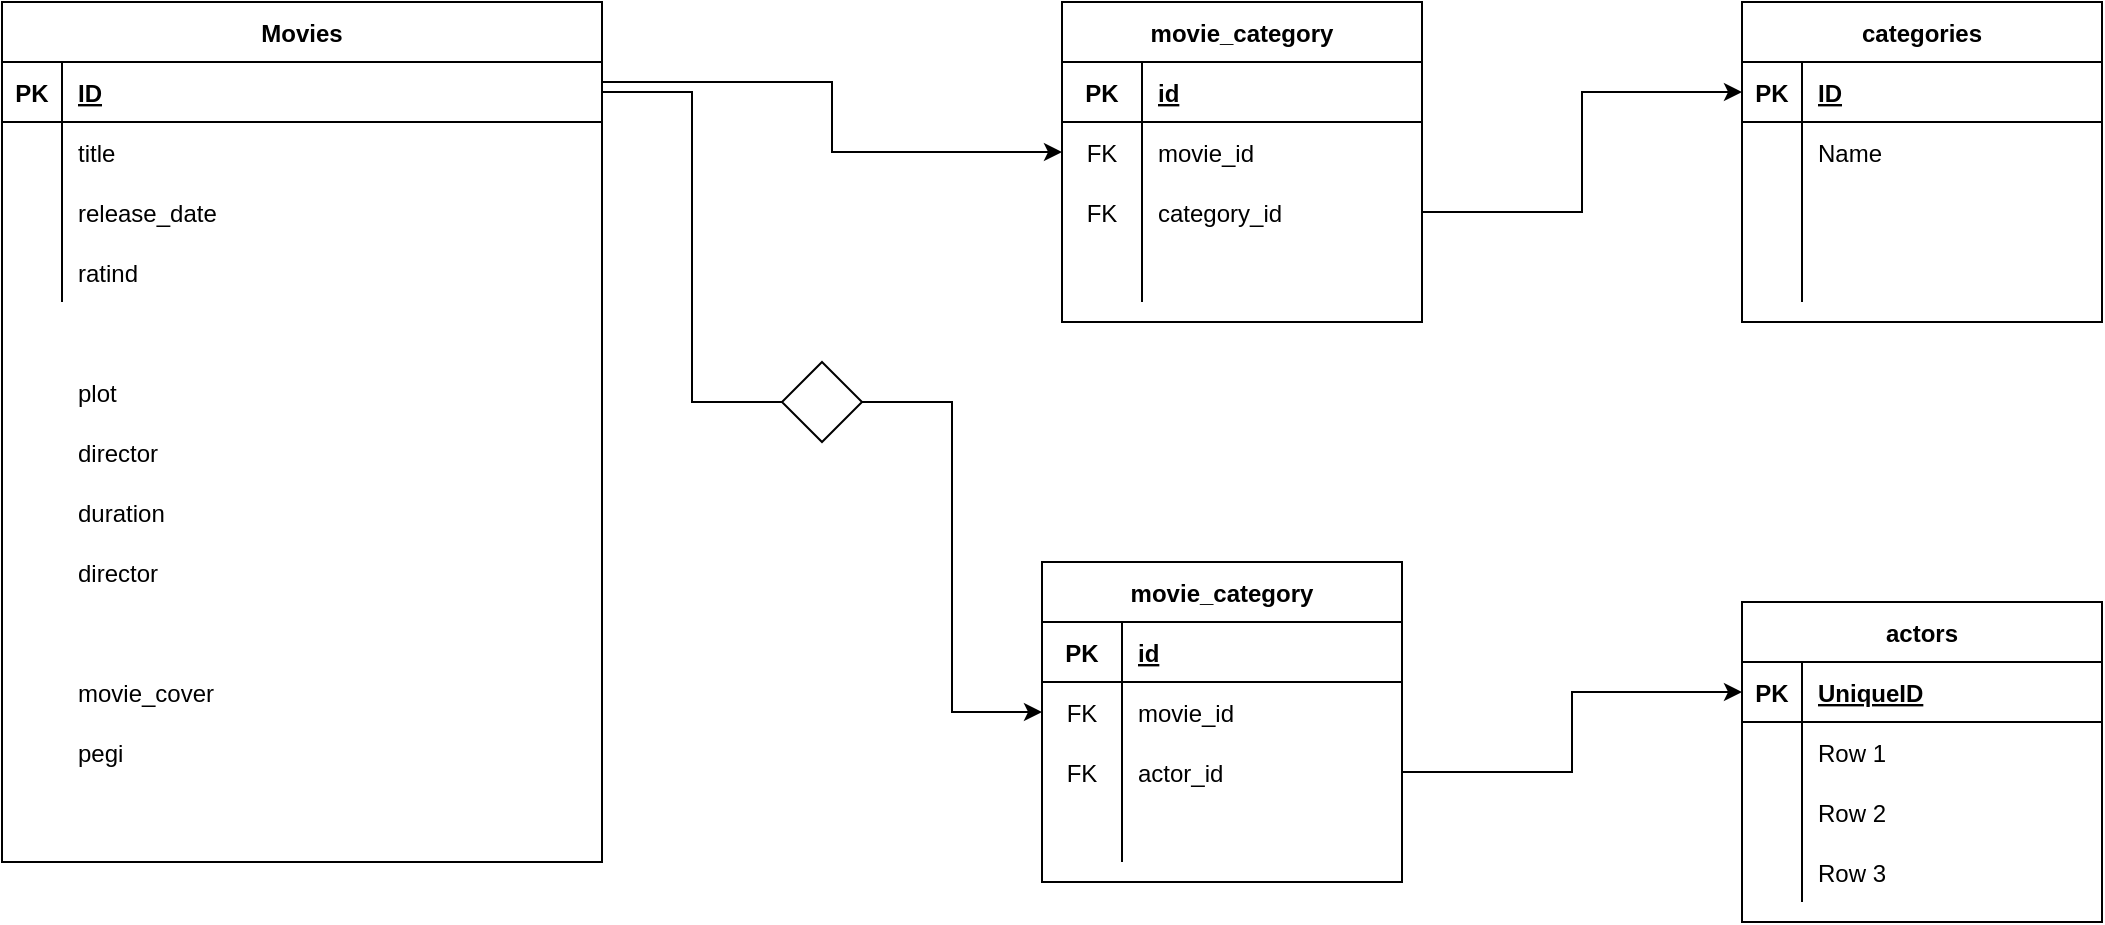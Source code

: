 <mxfile version="16.4.5" type="device"><diagram id="HP3mT2f1H-DnlLS3YeUF" name="Page-1"><mxGraphModel dx="2083" dy="819" grid="1" gridSize="10" guides="1" tooltips="1" connect="1" arrows="1" fold="1" page="1" pageScale="1" pageWidth="827" pageHeight="1169" math="0" shadow="0"><root><mxCell id="0"/><mxCell id="1" parent="0"/><mxCell id="L2ZYuuU6H9s_b_Dy79aS-3" value="Movies" style="shape=table;startSize=30;container=1;collapsible=1;childLayout=tableLayout;fixedRows=1;rowLines=0;fontStyle=1;align=center;resizeLast=1;" vertex="1" parent="1"><mxGeometry x="-10" y="70" width="300" height="430" as="geometry"/></mxCell><mxCell id="L2ZYuuU6H9s_b_Dy79aS-4" value="" style="shape=tableRow;horizontal=0;startSize=0;swimlaneHead=0;swimlaneBody=0;fillColor=none;collapsible=0;dropTarget=0;points=[[0,0.5],[1,0.5]];portConstraint=eastwest;top=0;left=0;right=0;bottom=1;" vertex="1" parent="L2ZYuuU6H9s_b_Dy79aS-3"><mxGeometry y="30" width="300" height="30" as="geometry"/></mxCell><mxCell id="L2ZYuuU6H9s_b_Dy79aS-5" value="PK" style="shape=partialRectangle;connectable=0;fillColor=none;top=0;left=0;bottom=0;right=0;fontStyle=1;overflow=hidden;" vertex="1" parent="L2ZYuuU6H9s_b_Dy79aS-4"><mxGeometry width="30" height="30" as="geometry"><mxRectangle width="30" height="30" as="alternateBounds"/></mxGeometry></mxCell><mxCell id="L2ZYuuU6H9s_b_Dy79aS-6" value="ID" style="shape=partialRectangle;connectable=0;fillColor=none;top=0;left=0;bottom=0;right=0;align=left;spacingLeft=6;fontStyle=5;overflow=hidden;" vertex="1" parent="L2ZYuuU6H9s_b_Dy79aS-4"><mxGeometry x="30" width="270" height="30" as="geometry"><mxRectangle width="270" height="30" as="alternateBounds"/></mxGeometry></mxCell><mxCell id="L2ZYuuU6H9s_b_Dy79aS-7" value="" style="shape=tableRow;horizontal=0;startSize=0;swimlaneHead=0;swimlaneBody=0;fillColor=none;collapsible=0;dropTarget=0;points=[[0,0.5],[1,0.5]];portConstraint=eastwest;top=0;left=0;right=0;bottom=0;" vertex="1" parent="L2ZYuuU6H9s_b_Dy79aS-3"><mxGeometry y="60" width="300" height="30" as="geometry"/></mxCell><mxCell id="L2ZYuuU6H9s_b_Dy79aS-8" value="" style="shape=partialRectangle;connectable=0;fillColor=none;top=0;left=0;bottom=0;right=0;editable=1;overflow=hidden;" vertex="1" parent="L2ZYuuU6H9s_b_Dy79aS-7"><mxGeometry width="30" height="30" as="geometry"><mxRectangle width="30" height="30" as="alternateBounds"/></mxGeometry></mxCell><mxCell id="L2ZYuuU6H9s_b_Dy79aS-9" value="title" style="shape=partialRectangle;connectable=0;fillColor=none;top=0;left=0;bottom=0;right=0;align=left;spacingLeft=6;overflow=hidden;" vertex="1" parent="L2ZYuuU6H9s_b_Dy79aS-7"><mxGeometry x="30" width="270" height="30" as="geometry"><mxRectangle width="270" height="30" as="alternateBounds"/></mxGeometry></mxCell><mxCell id="L2ZYuuU6H9s_b_Dy79aS-10" value="" style="shape=tableRow;horizontal=0;startSize=0;swimlaneHead=0;swimlaneBody=0;fillColor=none;collapsible=0;dropTarget=0;points=[[0,0.5],[1,0.5]];portConstraint=eastwest;top=0;left=0;right=0;bottom=0;" vertex="1" parent="L2ZYuuU6H9s_b_Dy79aS-3"><mxGeometry y="90" width="300" height="30" as="geometry"/></mxCell><mxCell id="L2ZYuuU6H9s_b_Dy79aS-11" value="" style="shape=partialRectangle;connectable=0;fillColor=none;top=0;left=0;bottom=0;right=0;editable=1;overflow=hidden;" vertex="1" parent="L2ZYuuU6H9s_b_Dy79aS-10"><mxGeometry width="30" height="30" as="geometry"><mxRectangle width="30" height="30" as="alternateBounds"/></mxGeometry></mxCell><mxCell id="L2ZYuuU6H9s_b_Dy79aS-12" value="release_date" style="shape=partialRectangle;connectable=0;fillColor=none;top=0;left=0;bottom=0;right=0;align=left;spacingLeft=6;overflow=hidden;" vertex="1" parent="L2ZYuuU6H9s_b_Dy79aS-10"><mxGeometry x="30" width="270" height="30" as="geometry"><mxRectangle width="270" height="30" as="alternateBounds"/></mxGeometry></mxCell><mxCell id="L2ZYuuU6H9s_b_Dy79aS-13" value="" style="shape=tableRow;horizontal=0;startSize=0;swimlaneHead=0;swimlaneBody=0;fillColor=none;collapsible=0;dropTarget=0;points=[[0,0.5],[1,0.5]];portConstraint=eastwest;top=0;left=0;right=0;bottom=0;" vertex="1" parent="L2ZYuuU6H9s_b_Dy79aS-3"><mxGeometry y="120" width="300" height="30" as="geometry"/></mxCell><mxCell id="L2ZYuuU6H9s_b_Dy79aS-14" value="" style="shape=partialRectangle;connectable=0;fillColor=none;top=0;left=0;bottom=0;right=0;editable=1;overflow=hidden;" vertex="1" parent="L2ZYuuU6H9s_b_Dy79aS-13"><mxGeometry width="30" height="30" as="geometry"><mxRectangle width="30" height="30" as="alternateBounds"/></mxGeometry></mxCell><mxCell id="L2ZYuuU6H9s_b_Dy79aS-15" value="ratind" style="shape=partialRectangle;connectable=0;fillColor=none;top=0;left=0;bottom=0;right=0;align=left;spacingLeft=6;overflow=hidden;" vertex="1" parent="L2ZYuuU6H9s_b_Dy79aS-13"><mxGeometry x="30" width="270" height="30" as="geometry"><mxRectangle width="270" height="30" as="alternateBounds"/></mxGeometry></mxCell><mxCell id="L2ZYuuU6H9s_b_Dy79aS-16" value="" style="shape=tableRow;horizontal=0;startSize=0;swimlaneHead=0;swimlaneBody=0;fillColor=none;collapsible=0;dropTarget=0;points=[[0,0.5],[1,0.5]];portConstraint=eastwest;top=0;left=0;right=0;bottom=0;" vertex="1" parent="1"><mxGeometry x="-10" y="230" width="300" height="30" as="geometry"/></mxCell><mxCell id="L2ZYuuU6H9s_b_Dy79aS-17" value="" style="shape=partialRectangle;connectable=0;fillColor=none;top=0;left=0;bottom=0;right=0;editable=1;overflow=hidden;" vertex="1" parent="L2ZYuuU6H9s_b_Dy79aS-16"><mxGeometry width="30" height="30" as="geometry"><mxRectangle width="30" height="30" as="alternateBounds"/></mxGeometry></mxCell><mxCell id="L2ZYuuU6H9s_b_Dy79aS-19" value="plot" style="shape=partialRectangle;connectable=0;fillColor=none;top=0;left=0;bottom=0;right=0;align=left;spacingLeft=6;overflow=hidden;" vertex="1" parent="1"><mxGeometry x="20" y="250" width="270" height="30" as="geometry"><mxRectangle width="270" height="30" as="alternateBounds"/></mxGeometry></mxCell><mxCell id="L2ZYuuU6H9s_b_Dy79aS-20" value="director" style="shape=partialRectangle;connectable=0;fillColor=none;top=0;left=0;bottom=0;right=0;align=left;spacingLeft=6;overflow=hidden;" vertex="1" parent="1"><mxGeometry x="20" y="280" width="270" height="30" as="geometry"><mxRectangle width="270" height="30" as="alternateBounds"/></mxGeometry></mxCell><mxCell id="L2ZYuuU6H9s_b_Dy79aS-21" value="duration" style="shape=partialRectangle;connectable=0;fillColor=none;top=0;left=0;bottom=0;right=0;align=left;spacingLeft=6;overflow=hidden;" vertex="1" parent="1"><mxGeometry x="20" y="310" width="270" height="30" as="geometry"><mxRectangle width="270" height="30" as="alternateBounds"/></mxGeometry></mxCell><mxCell id="L2ZYuuU6H9s_b_Dy79aS-22" value="director" style="shape=partialRectangle;connectable=0;fillColor=none;top=0;left=0;bottom=0;right=0;align=left;spacingLeft=6;overflow=hidden;" vertex="1" parent="1"><mxGeometry x="20" y="340" width="270" height="30" as="geometry"><mxRectangle width="270" height="30" as="alternateBounds"/></mxGeometry></mxCell><mxCell id="L2ZYuuU6H9s_b_Dy79aS-29" value="movie_cover" style="shape=partialRectangle;connectable=0;fillColor=none;top=0;left=0;bottom=0;right=0;align=left;spacingLeft=6;overflow=hidden;" vertex="1" parent="1"><mxGeometry x="20" y="400" width="270" height="30" as="geometry"><mxRectangle width="270" height="30" as="alternateBounds"/></mxGeometry></mxCell><mxCell id="L2ZYuuU6H9s_b_Dy79aS-30" value="pegi" style="shape=partialRectangle;connectable=0;fillColor=none;top=0;left=0;bottom=0;right=0;align=left;spacingLeft=6;overflow=hidden;" vertex="1" parent="1"><mxGeometry x="20" y="430" width="270" height="30" as="geometry"><mxRectangle width="270" height="30" as="alternateBounds"/></mxGeometry></mxCell><mxCell id="L2ZYuuU6H9s_b_Dy79aS-31" value="categories" style="shape=table;startSize=30;container=1;collapsible=1;childLayout=tableLayout;fixedRows=1;rowLines=0;fontStyle=1;align=center;resizeLast=1;" vertex="1" parent="1"><mxGeometry x="860" y="70" width="180" height="160" as="geometry"/></mxCell><mxCell id="L2ZYuuU6H9s_b_Dy79aS-32" value="" style="shape=tableRow;horizontal=0;startSize=0;swimlaneHead=0;swimlaneBody=0;fillColor=none;collapsible=0;dropTarget=0;points=[[0,0.5],[1,0.5]];portConstraint=eastwest;top=0;left=0;right=0;bottom=1;" vertex="1" parent="L2ZYuuU6H9s_b_Dy79aS-31"><mxGeometry y="30" width="180" height="30" as="geometry"/></mxCell><mxCell id="L2ZYuuU6H9s_b_Dy79aS-33" value="PK" style="shape=partialRectangle;connectable=0;fillColor=none;top=0;left=0;bottom=0;right=0;fontStyle=1;overflow=hidden;" vertex="1" parent="L2ZYuuU6H9s_b_Dy79aS-32"><mxGeometry width="30" height="30" as="geometry"><mxRectangle width="30" height="30" as="alternateBounds"/></mxGeometry></mxCell><mxCell id="L2ZYuuU6H9s_b_Dy79aS-34" value="ID" style="shape=partialRectangle;connectable=0;fillColor=none;top=0;left=0;bottom=0;right=0;align=left;spacingLeft=6;fontStyle=5;overflow=hidden;" vertex="1" parent="L2ZYuuU6H9s_b_Dy79aS-32"><mxGeometry x="30" width="150" height="30" as="geometry"><mxRectangle width="150" height="30" as="alternateBounds"/></mxGeometry></mxCell><mxCell id="L2ZYuuU6H9s_b_Dy79aS-35" value="" style="shape=tableRow;horizontal=0;startSize=0;swimlaneHead=0;swimlaneBody=0;fillColor=none;collapsible=0;dropTarget=0;points=[[0,0.5],[1,0.5]];portConstraint=eastwest;top=0;left=0;right=0;bottom=0;" vertex="1" parent="L2ZYuuU6H9s_b_Dy79aS-31"><mxGeometry y="60" width="180" height="30" as="geometry"/></mxCell><mxCell id="L2ZYuuU6H9s_b_Dy79aS-36" value="" style="shape=partialRectangle;connectable=0;fillColor=none;top=0;left=0;bottom=0;right=0;editable=1;overflow=hidden;" vertex="1" parent="L2ZYuuU6H9s_b_Dy79aS-35"><mxGeometry width="30" height="30" as="geometry"><mxRectangle width="30" height="30" as="alternateBounds"/></mxGeometry></mxCell><mxCell id="L2ZYuuU6H9s_b_Dy79aS-37" value="Name" style="shape=partialRectangle;connectable=0;fillColor=none;top=0;left=0;bottom=0;right=0;align=left;spacingLeft=6;overflow=hidden;" vertex="1" parent="L2ZYuuU6H9s_b_Dy79aS-35"><mxGeometry x="30" width="150" height="30" as="geometry"><mxRectangle width="150" height="30" as="alternateBounds"/></mxGeometry></mxCell><mxCell id="L2ZYuuU6H9s_b_Dy79aS-38" value="" style="shape=tableRow;horizontal=0;startSize=0;swimlaneHead=0;swimlaneBody=0;fillColor=none;collapsible=0;dropTarget=0;points=[[0,0.5],[1,0.5]];portConstraint=eastwest;top=0;left=0;right=0;bottom=0;" vertex="1" parent="L2ZYuuU6H9s_b_Dy79aS-31"><mxGeometry y="90" width="180" height="30" as="geometry"/></mxCell><mxCell id="L2ZYuuU6H9s_b_Dy79aS-39" value="" style="shape=partialRectangle;connectable=0;fillColor=none;top=0;left=0;bottom=0;right=0;editable=1;overflow=hidden;" vertex="1" parent="L2ZYuuU6H9s_b_Dy79aS-38"><mxGeometry width="30" height="30" as="geometry"><mxRectangle width="30" height="30" as="alternateBounds"/></mxGeometry></mxCell><mxCell id="L2ZYuuU6H9s_b_Dy79aS-40" value="" style="shape=partialRectangle;connectable=0;fillColor=none;top=0;left=0;bottom=0;right=0;align=left;spacingLeft=6;overflow=hidden;" vertex="1" parent="L2ZYuuU6H9s_b_Dy79aS-38"><mxGeometry x="30" width="150" height="30" as="geometry"><mxRectangle width="150" height="30" as="alternateBounds"/></mxGeometry></mxCell><mxCell id="L2ZYuuU6H9s_b_Dy79aS-41" value="" style="shape=tableRow;horizontal=0;startSize=0;swimlaneHead=0;swimlaneBody=0;fillColor=none;collapsible=0;dropTarget=0;points=[[0,0.5],[1,0.5]];portConstraint=eastwest;top=0;left=0;right=0;bottom=0;" vertex="1" parent="L2ZYuuU6H9s_b_Dy79aS-31"><mxGeometry y="120" width="180" height="30" as="geometry"/></mxCell><mxCell id="L2ZYuuU6H9s_b_Dy79aS-42" value="" style="shape=partialRectangle;connectable=0;fillColor=none;top=0;left=0;bottom=0;right=0;editable=1;overflow=hidden;" vertex="1" parent="L2ZYuuU6H9s_b_Dy79aS-41"><mxGeometry width="30" height="30" as="geometry"><mxRectangle width="30" height="30" as="alternateBounds"/></mxGeometry></mxCell><mxCell id="L2ZYuuU6H9s_b_Dy79aS-43" value="" style="shape=partialRectangle;connectable=0;fillColor=none;top=0;left=0;bottom=0;right=0;align=left;spacingLeft=6;overflow=hidden;" vertex="1" parent="L2ZYuuU6H9s_b_Dy79aS-41"><mxGeometry x="30" width="150" height="30" as="geometry"><mxRectangle width="150" height="30" as="alternateBounds"/></mxGeometry></mxCell><mxCell id="L2ZYuuU6H9s_b_Dy79aS-44" value="actors" style="shape=table;startSize=30;container=1;collapsible=1;childLayout=tableLayout;fixedRows=1;rowLines=0;fontStyle=1;align=center;resizeLast=1;" vertex="1" parent="1"><mxGeometry x="860" y="370" width="180" height="160" as="geometry"/></mxCell><mxCell id="L2ZYuuU6H9s_b_Dy79aS-45" value="" style="shape=tableRow;horizontal=0;startSize=0;swimlaneHead=0;swimlaneBody=0;fillColor=none;collapsible=0;dropTarget=0;points=[[0,0.5],[1,0.5]];portConstraint=eastwest;top=0;left=0;right=0;bottom=1;" vertex="1" parent="L2ZYuuU6H9s_b_Dy79aS-44"><mxGeometry y="30" width="180" height="30" as="geometry"/></mxCell><mxCell id="L2ZYuuU6H9s_b_Dy79aS-46" value="PK" style="shape=partialRectangle;connectable=0;fillColor=none;top=0;left=0;bottom=0;right=0;fontStyle=1;overflow=hidden;" vertex="1" parent="L2ZYuuU6H9s_b_Dy79aS-45"><mxGeometry width="30" height="30" as="geometry"><mxRectangle width="30" height="30" as="alternateBounds"/></mxGeometry></mxCell><mxCell id="L2ZYuuU6H9s_b_Dy79aS-47" value="UniqueID" style="shape=partialRectangle;connectable=0;fillColor=none;top=0;left=0;bottom=0;right=0;align=left;spacingLeft=6;fontStyle=5;overflow=hidden;" vertex="1" parent="L2ZYuuU6H9s_b_Dy79aS-45"><mxGeometry x="30" width="150" height="30" as="geometry"><mxRectangle width="150" height="30" as="alternateBounds"/></mxGeometry></mxCell><mxCell id="L2ZYuuU6H9s_b_Dy79aS-48" value="" style="shape=tableRow;horizontal=0;startSize=0;swimlaneHead=0;swimlaneBody=0;fillColor=none;collapsible=0;dropTarget=0;points=[[0,0.5],[1,0.5]];portConstraint=eastwest;top=0;left=0;right=0;bottom=0;" vertex="1" parent="L2ZYuuU6H9s_b_Dy79aS-44"><mxGeometry y="60" width="180" height="30" as="geometry"/></mxCell><mxCell id="L2ZYuuU6H9s_b_Dy79aS-49" value="" style="shape=partialRectangle;connectable=0;fillColor=none;top=0;left=0;bottom=0;right=0;editable=1;overflow=hidden;" vertex="1" parent="L2ZYuuU6H9s_b_Dy79aS-48"><mxGeometry width="30" height="30" as="geometry"><mxRectangle width="30" height="30" as="alternateBounds"/></mxGeometry></mxCell><mxCell id="L2ZYuuU6H9s_b_Dy79aS-50" value="Row 1" style="shape=partialRectangle;connectable=0;fillColor=none;top=0;left=0;bottom=0;right=0;align=left;spacingLeft=6;overflow=hidden;" vertex="1" parent="L2ZYuuU6H9s_b_Dy79aS-48"><mxGeometry x="30" width="150" height="30" as="geometry"><mxRectangle width="150" height="30" as="alternateBounds"/></mxGeometry></mxCell><mxCell id="L2ZYuuU6H9s_b_Dy79aS-51" value="" style="shape=tableRow;horizontal=0;startSize=0;swimlaneHead=0;swimlaneBody=0;fillColor=none;collapsible=0;dropTarget=0;points=[[0,0.5],[1,0.5]];portConstraint=eastwest;top=0;left=0;right=0;bottom=0;" vertex="1" parent="L2ZYuuU6H9s_b_Dy79aS-44"><mxGeometry y="90" width="180" height="30" as="geometry"/></mxCell><mxCell id="L2ZYuuU6H9s_b_Dy79aS-52" value="" style="shape=partialRectangle;connectable=0;fillColor=none;top=0;left=0;bottom=0;right=0;editable=1;overflow=hidden;" vertex="1" parent="L2ZYuuU6H9s_b_Dy79aS-51"><mxGeometry width="30" height="30" as="geometry"><mxRectangle width="30" height="30" as="alternateBounds"/></mxGeometry></mxCell><mxCell id="L2ZYuuU6H9s_b_Dy79aS-53" value="Row 2" style="shape=partialRectangle;connectable=0;fillColor=none;top=0;left=0;bottom=0;right=0;align=left;spacingLeft=6;overflow=hidden;" vertex="1" parent="L2ZYuuU6H9s_b_Dy79aS-51"><mxGeometry x="30" width="150" height="30" as="geometry"><mxRectangle width="150" height="30" as="alternateBounds"/></mxGeometry></mxCell><mxCell id="L2ZYuuU6H9s_b_Dy79aS-54" value="" style="shape=tableRow;horizontal=0;startSize=0;swimlaneHead=0;swimlaneBody=0;fillColor=none;collapsible=0;dropTarget=0;points=[[0,0.5],[1,0.5]];portConstraint=eastwest;top=0;left=0;right=0;bottom=0;" vertex="1" parent="L2ZYuuU6H9s_b_Dy79aS-44"><mxGeometry y="120" width="180" height="30" as="geometry"/></mxCell><mxCell id="L2ZYuuU6H9s_b_Dy79aS-55" value="" style="shape=partialRectangle;connectable=0;fillColor=none;top=0;left=0;bottom=0;right=0;editable=1;overflow=hidden;" vertex="1" parent="L2ZYuuU6H9s_b_Dy79aS-54"><mxGeometry width="30" height="30" as="geometry"><mxRectangle width="30" height="30" as="alternateBounds"/></mxGeometry></mxCell><mxCell id="L2ZYuuU6H9s_b_Dy79aS-56" value="Row 3" style="shape=partialRectangle;connectable=0;fillColor=none;top=0;left=0;bottom=0;right=0;align=left;spacingLeft=6;overflow=hidden;" vertex="1" parent="L2ZYuuU6H9s_b_Dy79aS-54"><mxGeometry x="30" width="150" height="30" as="geometry"><mxRectangle width="150" height="30" as="alternateBounds"/></mxGeometry></mxCell><mxCell id="L2ZYuuU6H9s_b_Dy79aS-70" value="movie_category" style="shape=table;startSize=30;container=1;collapsible=1;childLayout=tableLayout;fixedRows=1;rowLines=0;fontStyle=1;align=center;resizeLast=1;" vertex="1" parent="1"><mxGeometry x="520" y="70" width="180" height="160" as="geometry"/></mxCell><mxCell id="L2ZYuuU6H9s_b_Dy79aS-71" value="" style="shape=tableRow;horizontal=0;startSize=0;swimlaneHead=0;swimlaneBody=0;fillColor=none;collapsible=0;dropTarget=0;points=[[0,0.5],[1,0.5]];portConstraint=eastwest;top=0;left=0;right=0;bottom=1;" vertex="1" parent="L2ZYuuU6H9s_b_Dy79aS-70"><mxGeometry y="30" width="180" height="30" as="geometry"/></mxCell><mxCell id="L2ZYuuU6H9s_b_Dy79aS-72" value="PK" style="shape=partialRectangle;connectable=0;fillColor=none;top=0;left=0;bottom=0;right=0;fontStyle=1;overflow=hidden;" vertex="1" parent="L2ZYuuU6H9s_b_Dy79aS-71"><mxGeometry width="40" height="30" as="geometry"><mxRectangle width="40" height="30" as="alternateBounds"/></mxGeometry></mxCell><mxCell id="L2ZYuuU6H9s_b_Dy79aS-73" value="id" style="shape=partialRectangle;connectable=0;fillColor=none;top=0;left=0;bottom=0;right=0;align=left;spacingLeft=6;fontStyle=5;overflow=hidden;" vertex="1" parent="L2ZYuuU6H9s_b_Dy79aS-71"><mxGeometry x="40" width="140" height="30" as="geometry"><mxRectangle width="140" height="30" as="alternateBounds"/></mxGeometry></mxCell><mxCell id="L2ZYuuU6H9s_b_Dy79aS-74" value="" style="shape=tableRow;horizontal=0;startSize=0;swimlaneHead=0;swimlaneBody=0;fillColor=none;collapsible=0;dropTarget=0;points=[[0,0.5],[1,0.5]];portConstraint=eastwest;top=0;left=0;right=0;bottom=0;" vertex="1" parent="L2ZYuuU6H9s_b_Dy79aS-70"><mxGeometry y="60" width="180" height="30" as="geometry"/></mxCell><mxCell id="L2ZYuuU6H9s_b_Dy79aS-75" value="FK" style="shape=partialRectangle;connectable=0;fillColor=none;top=0;left=0;bottom=0;right=0;editable=1;overflow=hidden;" vertex="1" parent="L2ZYuuU6H9s_b_Dy79aS-74"><mxGeometry width="40" height="30" as="geometry"><mxRectangle width="40" height="30" as="alternateBounds"/></mxGeometry></mxCell><mxCell id="L2ZYuuU6H9s_b_Dy79aS-76" value="movie_id" style="shape=partialRectangle;connectable=0;fillColor=none;top=0;left=0;bottom=0;right=0;align=left;spacingLeft=6;overflow=hidden;" vertex="1" parent="L2ZYuuU6H9s_b_Dy79aS-74"><mxGeometry x="40" width="140" height="30" as="geometry"><mxRectangle width="140" height="30" as="alternateBounds"/></mxGeometry></mxCell><mxCell id="L2ZYuuU6H9s_b_Dy79aS-77" value="" style="shape=tableRow;horizontal=0;startSize=0;swimlaneHead=0;swimlaneBody=0;fillColor=none;collapsible=0;dropTarget=0;points=[[0,0.5],[1,0.5]];portConstraint=eastwest;top=0;left=0;right=0;bottom=0;" vertex="1" parent="L2ZYuuU6H9s_b_Dy79aS-70"><mxGeometry y="90" width="180" height="30" as="geometry"/></mxCell><mxCell id="L2ZYuuU6H9s_b_Dy79aS-78" value="FK" style="shape=partialRectangle;connectable=0;fillColor=none;top=0;left=0;bottom=0;right=0;editable=1;overflow=hidden;" vertex="1" parent="L2ZYuuU6H9s_b_Dy79aS-77"><mxGeometry width="40" height="30" as="geometry"><mxRectangle width="40" height="30" as="alternateBounds"/></mxGeometry></mxCell><mxCell id="L2ZYuuU6H9s_b_Dy79aS-79" value="category_id" style="shape=partialRectangle;connectable=0;fillColor=none;top=0;left=0;bottom=0;right=0;align=left;spacingLeft=6;overflow=hidden;" vertex="1" parent="L2ZYuuU6H9s_b_Dy79aS-77"><mxGeometry x="40" width="140" height="30" as="geometry"><mxRectangle width="140" height="30" as="alternateBounds"/></mxGeometry></mxCell><mxCell id="L2ZYuuU6H9s_b_Dy79aS-80" value="" style="shape=tableRow;horizontal=0;startSize=0;swimlaneHead=0;swimlaneBody=0;fillColor=none;collapsible=0;dropTarget=0;points=[[0,0.5],[1,0.5]];portConstraint=eastwest;top=0;left=0;right=0;bottom=0;" vertex="1" parent="L2ZYuuU6H9s_b_Dy79aS-70"><mxGeometry y="120" width="180" height="30" as="geometry"/></mxCell><mxCell id="L2ZYuuU6H9s_b_Dy79aS-81" value="" style="shape=partialRectangle;connectable=0;fillColor=none;top=0;left=0;bottom=0;right=0;editable=1;overflow=hidden;" vertex="1" parent="L2ZYuuU6H9s_b_Dy79aS-80"><mxGeometry width="40" height="30" as="geometry"><mxRectangle width="40" height="30" as="alternateBounds"/></mxGeometry></mxCell><mxCell id="L2ZYuuU6H9s_b_Dy79aS-82" value="" style="shape=partialRectangle;connectable=0;fillColor=none;top=0;left=0;bottom=0;right=0;align=left;spacingLeft=6;overflow=hidden;" vertex="1" parent="L2ZYuuU6H9s_b_Dy79aS-80"><mxGeometry x="40" width="140" height="30" as="geometry"><mxRectangle width="140" height="30" as="alternateBounds"/></mxGeometry></mxCell><mxCell id="L2ZYuuU6H9s_b_Dy79aS-86" style="edgeStyle=orthogonalEdgeStyle;rounded=0;orthogonalLoop=1;jettySize=auto;html=1;entryX=0;entryY=0.5;entryDx=0;entryDy=0;strokeColor=default;" edge="1" parent="1" source="L2ZYuuU6H9s_b_Dy79aS-4" target="L2ZYuuU6H9s_b_Dy79aS-74"><mxGeometry relative="1" as="geometry"><Array as="points"><mxPoint x="405" y="110"/><mxPoint x="405" y="145"/></Array></mxGeometry></mxCell><mxCell id="L2ZYuuU6H9s_b_Dy79aS-87" style="edgeStyle=orthogonalEdgeStyle;rounded=0;orthogonalLoop=1;jettySize=auto;html=1;entryX=0;entryY=0.5;entryDx=0;entryDy=0;strokeColor=default;" edge="1" parent="1" source="L2ZYuuU6H9s_b_Dy79aS-77" target="L2ZYuuU6H9s_b_Dy79aS-32"><mxGeometry relative="1" as="geometry"/></mxCell><mxCell id="L2ZYuuU6H9s_b_Dy79aS-88" value="movie_category" style="shape=table;startSize=30;container=1;collapsible=1;childLayout=tableLayout;fixedRows=1;rowLines=0;fontStyle=1;align=center;resizeLast=1;" vertex="1" parent="1"><mxGeometry x="510" y="350" width="180" height="160" as="geometry"/></mxCell><mxCell id="L2ZYuuU6H9s_b_Dy79aS-89" value="" style="shape=tableRow;horizontal=0;startSize=0;swimlaneHead=0;swimlaneBody=0;fillColor=none;collapsible=0;dropTarget=0;points=[[0,0.5],[1,0.5]];portConstraint=eastwest;top=0;left=0;right=0;bottom=1;" vertex="1" parent="L2ZYuuU6H9s_b_Dy79aS-88"><mxGeometry y="30" width="180" height="30" as="geometry"/></mxCell><mxCell id="L2ZYuuU6H9s_b_Dy79aS-90" value="PK" style="shape=partialRectangle;connectable=0;fillColor=none;top=0;left=0;bottom=0;right=0;fontStyle=1;overflow=hidden;" vertex="1" parent="L2ZYuuU6H9s_b_Dy79aS-89"><mxGeometry width="40" height="30" as="geometry"><mxRectangle width="40" height="30" as="alternateBounds"/></mxGeometry></mxCell><mxCell id="L2ZYuuU6H9s_b_Dy79aS-91" value="id" style="shape=partialRectangle;connectable=0;fillColor=none;top=0;left=0;bottom=0;right=0;align=left;spacingLeft=6;fontStyle=5;overflow=hidden;" vertex="1" parent="L2ZYuuU6H9s_b_Dy79aS-89"><mxGeometry x="40" width="140" height="30" as="geometry"><mxRectangle width="140" height="30" as="alternateBounds"/></mxGeometry></mxCell><mxCell id="L2ZYuuU6H9s_b_Dy79aS-92" value="" style="shape=tableRow;horizontal=0;startSize=0;swimlaneHead=0;swimlaneBody=0;fillColor=none;collapsible=0;dropTarget=0;points=[[0,0.5],[1,0.5]];portConstraint=eastwest;top=0;left=0;right=0;bottom=0;" vertex="1" parent="L2ZYuuU6H9s_b_Dy79aS-88"><mxGeometry y="60" width="180" height="30" as="geometry"/></mxCell><mxCell id="L2ZYuuU6H9s_b_Dy79aS-93" value="FK" style="shape=partialRectangle;connectable=0;fillColor=none;top=0;left=0;bottom=0;right=0;editable=1;overflow=hidden;" vertex="1" parent="L2ZYuuU6H9s_b_Dy79aS-92"><mxGeometry width="40" height="30" as="geometry"><mxRectangle width="40" height="30" as="alternateBounds"/></mxGeometry></mxCell><mxCell id="L2ZYuuU6H9s_b_Dy79aS-94" value="movie_id" style="shape=partialRectangle;connectable=0;fillColor=none;top=0;left=0;bottom=0;right=0;align=left;spacingLeft=6;overflow=hidden;" vertex="1" parent="L2ZYuuU6H9s_b_Dy79aS-92"><mxGeometry x="40" width="140" height="30" as="geometry"><mxRectangle width="140" height="30" as="alternateBounds"/></mxGeometry></mxCell><mxCell id="L2ZYuuU6H9s_b_Dy79aS-95" value="" style="shape=tableRow;horizontal=0;startSize=0;swimlaneHead=0;swimlaneBody=0;fillColor=none;collapsible=0;dropTarget=0;points=[[0,0.5],[1,0.5]];portConstraint=eastwest;top=0;left=0;right=0;bottom=0;" vertex="1" parent="L2ZYuuU6H9s_b_Dy79aS-88"><mxGeometry y="90" width="180" height="30" as="geometry"/></mxCell><mxCell id="L2ZYuuU6H9s_b_Dy79aS-96" value="FK" style="shape=partialRectangle;connectable=0;fillColor=none;top=0;left=0;bottom=0;right=0;editable=1;overflow=hidden;" vertex="1" parent="L2ZYuuU6H9s_b_Dy79aS-95"><mxGeometry width="40" height="30" as="geometry"><mxRectangle width="40" height="30" as="alternateBounds"/></mxGeometry></mxCell><mxCell id="L2ZYuuU6H9s_b_Dy79aS-97" value="actor_id" style="shape=partialRectangle;connectable=0;fillColor=none;top=0;left=0;bottom=0;right=0;align=left;spacingLeft=6;overflow=hidden;" vertex="1" parent="L2ZYuuU6H9s_b_Dy79aS-95"><mxGeometry x="40" width="140" height="30" as="geometry"><mxRectangle width="140" height="30" as="alternateBounds"/></mxGeometry></mxCell><mxCell id="L2ZYuuU6H9s_b_Dy79aS-98" value="" style="shape=tableRow;horizontal=0;startSize=0;swimlaneHead=0;swimlaneBody=0;fillColor=none;collapsible=0;dropTarget=0;points=[[0,0.5],[1,0.5]];portConstraint=eastwest;top=0;left=0;right=0;bottom=0;" vertex="1" parent="L2ZYuuU6H9s_b_Dy79aS-88"><mxGeometry y="120" width="180" height="30" as="geometry"/></mxCell><mxCell id="L2ZYuuU6H9s_b_Dy79aS-99" value="" style="shape=partialRectangle;connectable=0;fillColor=none;top=0;left=0;bottom=0;right=0;editable=1;overflow=hidden;" vertex="1" parent="L2ZYuuU6H9s_b_Dy79aS-98"><mxGeometry width="40" height="30" as="geometry"><mxRectangle width="40" height="30" as="alternateBounds"/></mxGeometry></mxCell><mxCell id="L2ZYuuU6H9s_b_Dy79aS-100" value="" style="shape=partialRectangle;connectable=0;fillColor=none;top=0;left=0;bottom=0;right=0;align=left;spacingLeft=6;overflow=hidden;" vertex="1" parent="L2ZYuuU6H9s_b_Dy79aS-98"><mxGeometry x="40" width="140" height="30" as="geometry"><mxRectangle width="140" height="30" as="alternateBounds"/></mxGeometry></mxCell><mxCell id="L2ZYuuU6H9s_b_Dy79aS-101" style="edgeStyle=orthogonalEdgeStyle;rounded=0;orthogonalLoop=1;jettySize=auto;html=1;exitX=1;exitY=0.5;exitDx=0;exitDy=0;entryX=0;entryY=0.5;entryDx=0;entryDy=0;strokeColor=default;" edge="1" parent="1" source="L2ZYuuU6H9s_b_Dy79aS-95" target="L2ZYuuU6H9s_b_Dy79aS-45"><mxGeometry relative="1" as="geometry"/></mxCell><mxCell id="L2ZYuuU6H9s_b_Dy79aS-107" style="edgeStyle=orthogonalEdgeStyle;rounded=0;orthogonalLoop=1;jettySize=auto;html=1;exitX=1;exitY=0.5;exitDx=0;exitDy=0;entryX=0;entryY=0.5;entryDx=0;entryDy=0;strokeColor=default;" edge="1" parent="1" source="L2ZYuuU6H9s_b_Dy79aS-104" target="L2ZYuuU6H9s_b_Dy79aS-92"><mxGeometry relative="1" as="geometry"/></mxCell><mxCell id="L2ZYuuU6H9s_b_Dy79aS-104" value="" style="rhombus;whiteSpace=wrap;html=1;" vertex="1" parent="1"><mxGeometry x="380" y="250" width="40" height="40" as="geometry"/></mxCell><mxCell id="L2ZYuuU6H9s_b_Dy79aS-105" value="" style="edgeStyle=orthogonalEdgeStyle;rounded=0;orthogonalLoop=1;jettySize=auto;html=1;exitX=1;exitY=0.5;exitDx=0;exitDy=0;entryX=0;entryY=0.5;entryDx=0;entryDy=0;strokeColor=default;endArrow=none;" edge="1" parent="1" source="L2ZYuuU6H9s_b_Dy79aS-4" target="L2ZYuuU6H9s_b_Dy79aS-104"><mxGeometry relative="1" as="geometry"><mxPoint x="290" y="115" as="sourcePoint"/><mxPoint x="510" y="425" as="targetPoint"/><Array as="points"/></mxGeometry></mxCell></root></mxGraphModel></diagram></mxfile>